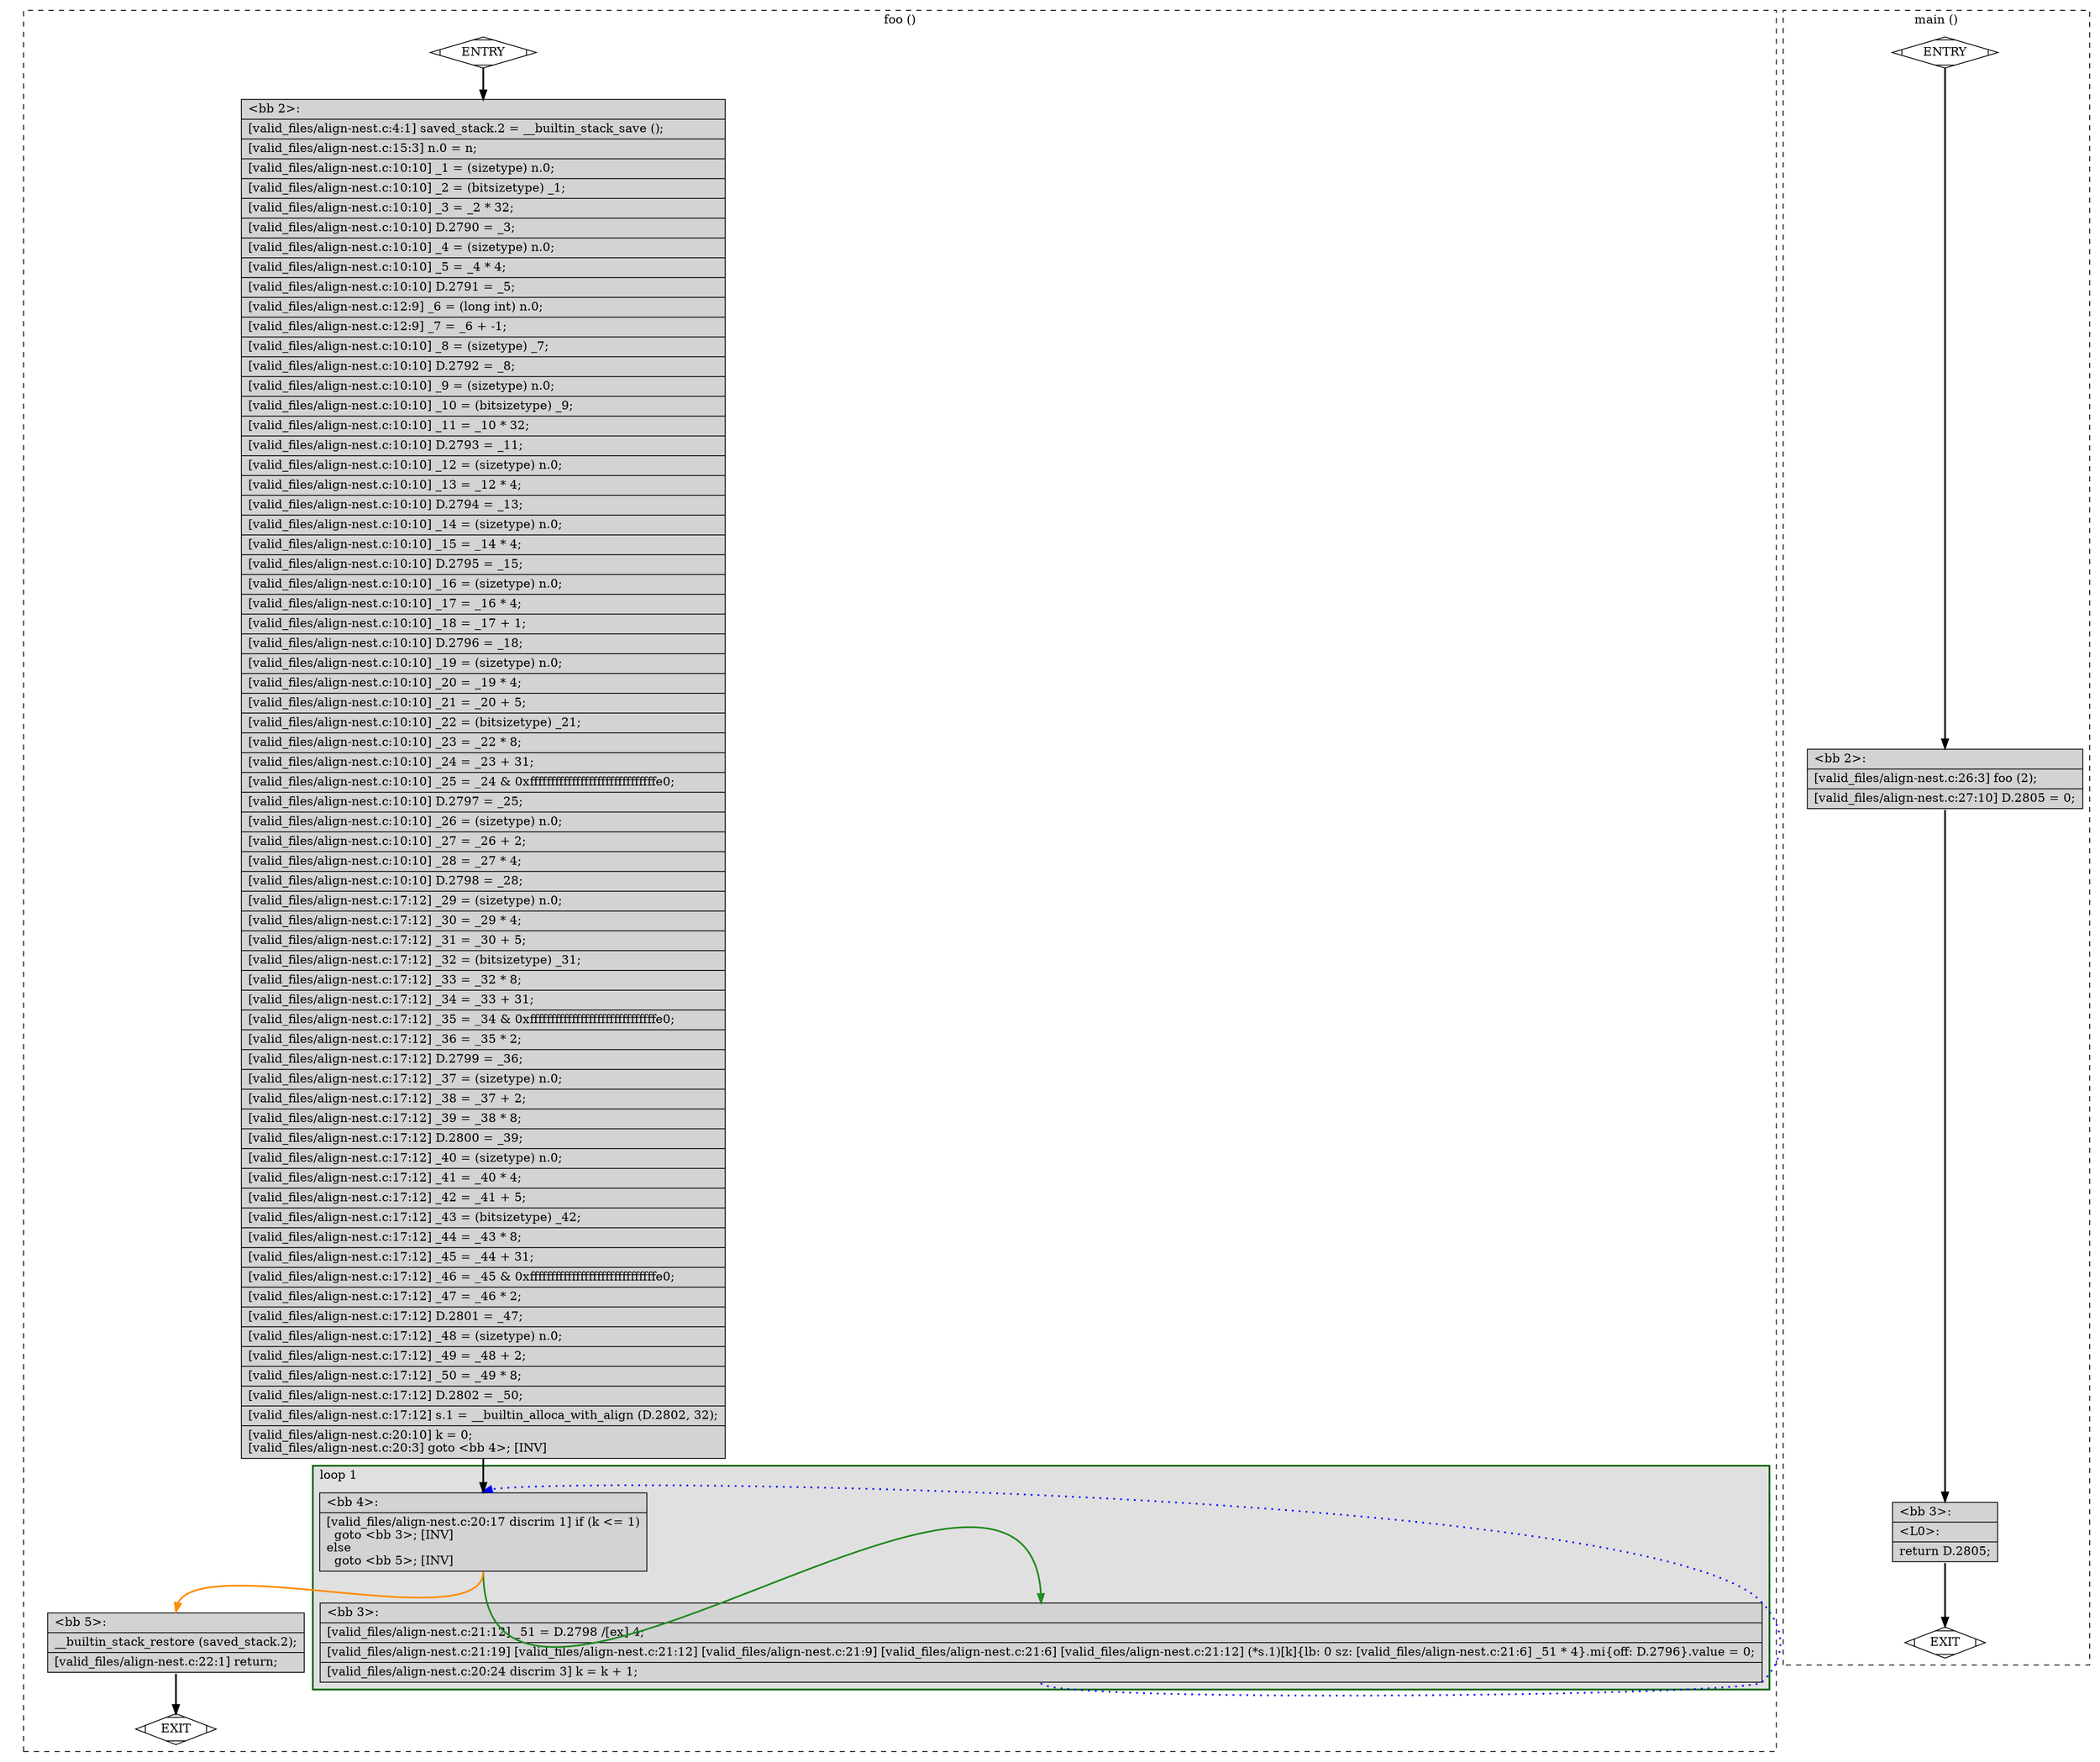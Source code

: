 digraph "a-align-nest.c.015t.cfg" {
overlap=false;
subgraph "cluster_foo" {
	style="dashed";
	color="black";
	label="foo ()";
	subgraph cluster_0_1 {
	style="filled";
	color="darkgreen";
	fillcolor="grey88";
	label="loop 1";
	labeljust=l;
	penwidth=2;
	fn_0_basic_block_4 [shape=record,style=filled,fillcolor=lightgrey,label="{\<bb\ 4\>:\l\
|[valid_files/align-nest.c:20:17\ discrim\ 1]\ if\ (k\ \<=\ 1)\l\
\ \ goto\ \<bb\ 3\>;\ [INV]\l\
else\l\
\ \ goto\ \<bb\ 5\>;\ [INV]\l\
}"];

	fn_0_basic_block_3 [shape=record,style=filled,fillcolor=lightgrey,label="{\<bb\ 3\>:\l\
|[valid_files/align-nest.c:21:12]\ _51\ =\ D.2798\ /[ex]\ 4;\l\
|[valid_files/align-nest.c:21:19]\ [valid_files/align-nest.c:21:12]\ [valid_files/align-nest.c:21:9]\ [valid_files/align-nest.c:21:6]\ [valid_files/align-nest.c:21:12]\ (*s.1)[k]\{lb:\ 0\ sz:\ [valid_files/align-nest.c:21:6]\ _51\ *\ 4\}.mi\{off:\ D.2796\}.value\ =\ 0;\l\
|[valid_files/align-nest.c:20:24\ discrim\ 3]\ k\ =\ k\ +\ 1;\l\
}"];

	}
	fn_0_basic_block_0 [shape=Mdiamond,style=filled,fillcolor=white,label="ENTRY"];

	fn_0_basic_block_1 [shape=Mdiamond,style=filled,fillcolor=white,label="EXIT"];

	fn_0_basic_block_2 [shape=record,style=filled,fillcolor=lightgrey,label="{\<bb\ 2\>:\l\
|[valid_files/align-nest.c:4:1]\ saved_stack.2\ =\ __builtin_stack_save\ ();\l\
|[valid_files/align-nest.c:15:3]\ n.0\ =\ n;\l\
|[valid_files/align-nest.c:10:10]\ _1\ =\ (sizetype)\ n.0;\l\
|[valid_files/align-nest.c:10:10]\ _2\ =\ (bitsizetype)\ _1;\l\
|[valid_files/align-nest.c:10:10]\ _3\ =\ _2\ *\ 32;\l\
|[valid_files/align-nest.c:10:10]\ D.2790\ =\ _3;\l\
|[valid_files/align-nest.c:10:10]\ _4\ =\ (sizetype)\ n.0;\l\
|[valid_files/align-nest.c:10:10]\ _5\ =\ _4\ *\ 4;\l\
|[valid_files/align-nest.c:10:10]\ D.2791\ =\ _5;\l\
|[valid_files/align-nest.c:12:9]\ _6\ =\ (long\ int)\ n.0;\l\
|[valid_files/align-nest.c:12:9]\ _7\ =\ _6\ +\ -1;\l\
|[valid_files/align-nest.c:10:10]\ _8\ =\ (sizetype)\ _7;\l\
|[valid_files/align-nest.c:10:10]\ D.2792\ =\ _8;\l\
|[valid_files/align-nest.c:10:10]\ _9\ =\ (sizetype)\ n.0;\l\
|[valid_files/align-nest.c:10:10]\ _10\ =\ (bitsizetype)\ _9;\l\
|[valid_files/align-nest.c:10:10]\ _11\ =\ _10\ *\ 32;\l\
|[valid_files/align-nest.c:10:10]\ D.2793\ =\ _11;\l\
|[valid_files/align-nest.c:10:10]\ _12\ =\ (sizetype)\ n.0;\l\
|[valid_files/align-nest.c:10:10]\ _13\ =\ _12\ *\ 4;\l\
|[valid_files/align-nest.c:10:10]\ D.2794\ =\ _13;\l\
|[valid_files/align-nest.c:10:10]\ _14\ =\ (sizetype)\ n.0;\l\
|[valid_files/align-nest.c:10:10]\ _15\ =\ _14\ *\ 4;\l\
|[valid_files/align-nest.c:10:10]\ D.2795\ =\ _15;\l\
|[valid_files/align-nest.c:10:10]\ _16\ =\ (sizetype)\ n.0;\l\
|[valid_files/align-nest.c:10:10]\ _17\ =\ _16\ *\ 4;\l\
|[valid_files/align-nest.c:10:10]\ _18\ =\ _17\ +\ 1;\l\
|[valid_files/align-nest.c:10:10]\ D.2796\ =\ _18;\l\
|[valid_files/align-nest.c:10:10]\ _19\ =\ (sizetype)\ n.0;\l\
|[valid_files/align-nest.c:10:10]\ _20\ =\ _19\ *\ 4;\l\
|[valid_files/align-nest.c:10:10]\ _21\ =\ _20\ +\ 5;\l\
|[valid_files/align-nest.c:10:10]\ _22\ =\ (bitsizetype)\ _21;\l\
|[valid_files/align-nest.c:10:10]\ _23\ =\ _22\ *\ 8;\l\
|[valid_files/align-nest.c:10:10]\ _24\ =\ _23\ +\ 31;\l\
|[valid_files/align-nest.c:10:10]\ _25\ =\ _24\ &\ 0xffffffffffffffffffffffffffffffe0;\l\
|[valid_files/align-nest.c:10:10]\ D.2797\ =\ _25;\l\
|[valid_files/align-nest.c:10:10]\ _26\ =\ (sizetype)\ n.0;\l\
|[valid_files/align-nest.c:10:10]\ _27\ =\ _26\ +\ 2;\l\
|[valid_files/align-nest.c:10:10]\ _28\ =\ _27\ *\ 4;\l\
|[valid_files/align-nest.c:10:10]\ D.2798\ =\ _28;\l\
|[valid_files/align-nest.c:17:12]\ _29\ =\ (sizetype)\ n.0;\l\
|[valid_files/align-nest.c:17:12]\ _30\ =\ _29\ *\ 4;\l\
|[valid_files/align-nest.c:17:12]\ _31\ =\ _30\ +\ 5;\l\
|[valid_files/align-nest.c:17:12]\ _32\ =\ (bitsizetype)\ _31;\l\
|[valid_files/align-nest.c:17:12]\ _33\ =\ _32\ *\ 8;\l\
|[valid_files/align-nest.c:17:12]\ _34\ =\ _33\ +\ 31;\l\
|[valid_files/align-nest.c:17:12]\ _35\ =\ _34\ &\ 0xffffffffffffffffffffffffffffffe0;\l\
|[valid_files/align-nest.c:17:12]\ _36\ =\ _35\ *\ 2;\l\
|[valid_files/align-nest.c:17:12]\ D.2799\ =\ _36;\l\
|[valid_files/align-nest.c:17:12]\ _37\ =\ (sizetype)\ n.0;\l\
|[valid_files/align-nest.c:17:12]\ _38\ =\ _37\ +\ 2;\l\
|[valid_files/align-nest.c:17:12]\ _39\ =\ _38\ *\ 8;\l\
|[valid_files/align-nest.c:17:12]\ D.2800\ =\ _39;\l\
|[valid_files/align-nest.c:17:12]\ _40\ =\ (sizetype)\ n.0;\l\
|[valid_files/align-nest.c:17:12]\ _41\ =\ _40\ *\ 4;\l\
|[valid_files/align-nest.c:17:12]\ _42\ =\ _41\ +\ 5;\l\
|[valid_files/align-nest.c:17:12]\ _43\ =\ (bitsizetype)\ _42;\l\
|[valid_files/align-nest.c:17:12]\ _44\ =\ _43\ *\ 8;\l\
|[valid_files/align-nest.c:17:12]\ _45\ =\ _44\ +\ 31;\l\
|[valid_files/align-nest.c:17:12]\ _46\ =\ _45\ &\ 0xffffffffffffffffffffffffffffffe0;\l\
|[valid_files/align-nest.c:17:12]\ _47\ =\ _46\ *\ 2;\l\
|[valid_files/align-nest.c:17:12]\ D.2801\ =\ _47;\l\
|[valid_files/align-nest.c:17:12]\ _48\ =\ (sizetype)\ n.0;\l\
|[valid_files/align-nest.c:17:12]\ _49\ =\ _48\ +\ 2;\l\
|[valid_files/align-nest.c:17:12]\ _50\ =\ _49\ *\ 8;\l\
|[valid_files/align-nest.c:17:12]\ D.2802\ =\ _50;\l\
|[valid_files/align-nest.c:17:12]\ s.1\ =\ __builtin_alloca_with_align\ (D.2802,\ 32);\l\
|[valid_files/align-nest.c:20:10]\ k\ =\ 0;\l\
[valid_files/align-nest.c:20:3]\ goto\ \<bb\ 4\>;\ [INV]\l\
}"];

	fn_0_basic_block_5 [shape=record,style=filled,fillcolor=lightgrey,label="{\<bb\ 5\>:\l\
|__builtin_stack_restore\ (saved_stack.2);\l\
|[valid_files/align-nest.c:22:1]\ return;\l\
}"];

	fn_0_basic_block_0:s -> fn_0_basic_block_2:n [style="solid,bold",color=black,weight=100,constraint=true];
	fn_0_basic_block_2:s -> fn_0_basic_block_4:n [style="solid,bold",color=black,weight=100,constraint=true];
	fn_0_basic_block_3:s -> fn_0_basic_block_4:n [style="dotted,bold",color=blue,weight=10,constraint=false];
	fn_0_basic_block_4:s -> fn_0_basic_block_3:n [style="solid,bold",color=forestgreen,weight=10,constraint=true];
	fn_0_basic_block_4:s -> fn_0_basic_block_5:n [style="solid,bold",color=darkorange,weight=10,constraint=true];
	fn_0_basic_block_5:s -> fn_0_basic_block_1:n [style="solid,bold",color=black,weight=10,constraint=true];
	fn_0_basic_block_0:s -> fn_0_basic_block_1:n [style="invis",constraint=true];
}
subgraph "cluster_main" {
	style="dashed";
	color="black";
	label="main ()";
	fn_1_basic_block_0 [shape=Mdiamond,style=filled,fillcolor=white,label="ENTRY"];

	fn_1_basic_block_1 [shape=Mdiamond,style=filled,fillcolor=white,label="EXIT"];

	fn_1_basic_block_2 [shape=record,style=filled,fillcolor=lightgrey,label="{\<bb\ 2\>:\l\
|[valid_files/align-nest.c:26:3]\ foo\ (2);\l\
|[valid_files/align-nest.c:27:10]\ D.2805\ =\ 0;\l\
}"];

	fn_1_basic_block_3 [shape=record,style=filled,fillcolor=lightgrey,label="{\<bb\ 3\>:\l\
|\<L0\>:\l\
|return\ D.2805;\l\
}"];

	fn_1_basic_block_0:s -> fn_1_basic_block_2:n [style="solid,bold",color=black,weight=100,constraint=true];
	fn_1_basic_block_2:s -> fn_1_basic_block_3:n [style="solid,bold",color=black,weight=100,constraint=true];
	fn_1_basic_block_3:s -> fn_1_basic_block_1:n [style="solid,bold",color=black,weight=10,constraint=true];
	fn_1_basic_block_0:s -> fn_1_basic_block_1:n [style="invis",constraint=true];
}
}
